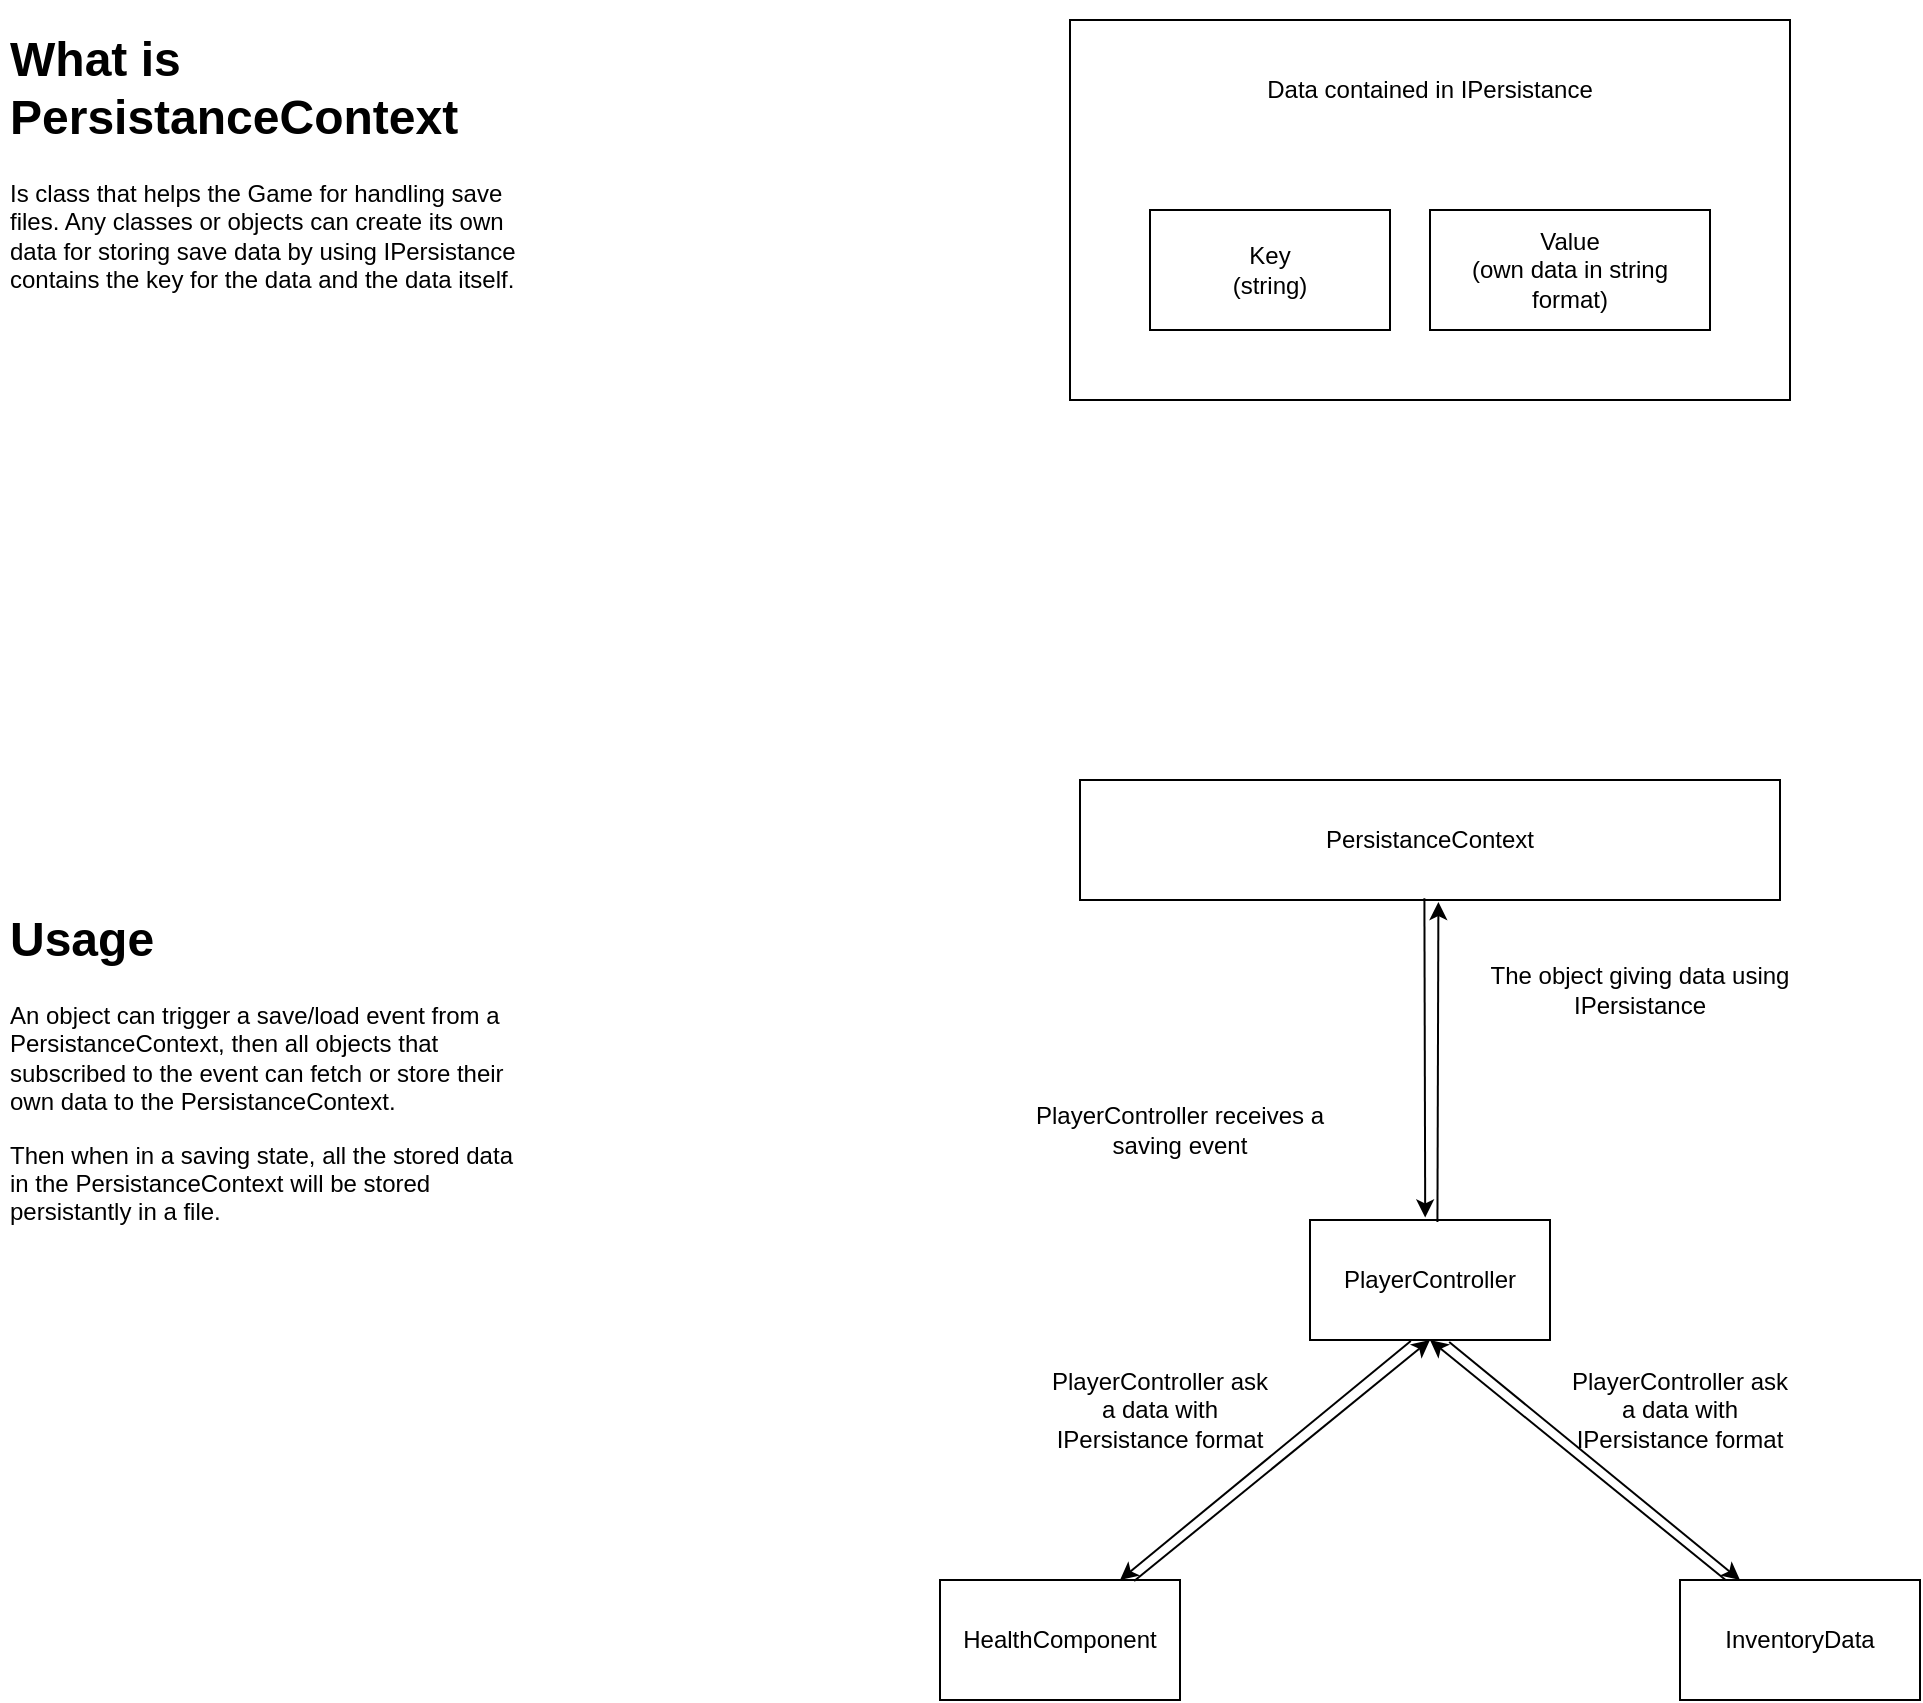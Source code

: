 <mxfile>
    <diagram id="NL4XnY8xgStqVYodnRyv" name="Page-1">
        <mxGraphModel dx="1139" dy="747" grid="1" gridSize="10" guides="1" tooltips="1" connect="1" arrows="1" fold="1" page="1" pageScale="1" pageWidth="850" pageHeight="1100" math="0" shadow="0">
            <root>
                <mxCell id="0"/>
                <mxCell id="1" parent="0"/>
                <mxCell id="2" value="&lt;h1&gt;What is PersistanceContext&lt;/h1&gt;&lt;p&gt;Is class that helps the Game for handling save files. Any classes or objects can create its own data for storing save data by using IPersistance contains the key for the data and the data itself.&lt;/p&gt;" style="text;html=1;strokeColor=none;fillColor=none;spacing=5;spacingTop=-20;whiteSpace=wrap;overflow=hidden;rounded=0;" parent="1" vertex="1">
                    <mxGeometry x="200" y="120" width="280" height="150" as="geometry"/>
                </mxCell>
                <mxCell id="3" value="" style="rounded=0;whiteSpace=wrap;html=1;" parent="1" vertex="1">
                    <mxGeometry x="735" y="120" width="360" height="190" as="geometry"/>
                </mxCell>
                <mxCell id="4" value="Data contained in IPersistance" style="text;html=1;strokeColor=none;fillColor=none;align=center;verticalAlign=middle;whiteSpace=wrap;rounded=0;" parent="1" vertex="1">
                    <mxGeometry x="805" y="140" width="220" height="30" as="geometry"/>
                </mxCell>
                <mxCell id="6" value="Key&lt;br&gt;(string)" style="rounded=0;whiteSpace=wrap;html=1;" parent="1" vertex="1">
                    <mxGeometry x="775" y="215" width="120" height="60" as="geometry"/>
                </mxCell>
                <mxCell id="7" value="Value&lt;br&gt;(own data in string format)" style="rounded=0;whiteSpace=wrap;html=1;" parent="1" vertex="1">
                    <mxGeometry x="915" y="215" width="140" height="60" as="geometry"/>
                </mxCell>
                <mxCell id="9" value="&lt;h1&gt;Usage&lt;/h1&gt;&lt;p&gt;An object can trigger a save/load event from a PersistanceContext, then all objects that subscribed to the event can fetch or store their own data to the PersistanceContext.&lt;/p&gt;&lt;p&gt;Then when in a saving state, all the stored data in the PersistanceContext will be stored persistantly in a file.&lt;/p&gt;" style="text;html=1;strokeColor=none;fillColor=none;spacing=5;spacingTop=-20;whiteSpace=wrap;overflow=hidden;rounded=0;" parent="1" vertex="1">
                    <mxGeometry x="200" y="560" width="260" height="170" as="geometry"/>
                </mxCell>
                <mxCell id="10" value="PersistanceContext" style="rounded=0;whiteSpace=wrap;html=1;" parent="1" vertex="1">
                    <mxGeometry x="740" y="500" width="350" height="60" as="geometry"/>
                </mxCell>
                <mxCell id="11" value="PlayerController" style="rounded=0;whiteSpace=wrap;html=1;" parent="1" vertex="1">
                    <mxGeometry x="855" y="720" width="120" height="60" as="geometry"/>
                </mxCell>
                <mxCell id="12" value="" style="endArrow=classic;html=1;exitX=0.492;exitY=0.985;exitDx=0;exitDy=0;exitPerimeter=0;entryX=0.48;entryY=-0.021;entryDx=0;entryDy=0;entryPerimeter=0;" parent="1" source="10" target="11" edge="1">
                    <mxGeometry width="50" height="50" relative="1" as="geometry">
                        <mxPoint x="1050" y="700" as="sourcePoint"/>
                        <mxPoint x="1100" y="660" as="targetPoint"/>
                    </mxGeometry>
                </mxCell>
                <mxCell id="13" value="" style="endArrow=classic;html=1;entryX=0.512;entryY=1.017;entryDx=0;entryDy=0;entryPerimeter=0;exitX=0.531;exitY=0.017;exitDx=0;exitDy=0;exitPerimeter=0;" parent="1" source="11" target="10" edge="1">
                    <mxGeometry width="50" height="50" relative="1" as="geometry">
                        <mxPoint x="1050" y="710" as="sourcePoint"/>
                        <mxPoint x="1100" y="660" as="targetPoint"/>
                    </mxGeometry>
                </mxCell>
                <mxCell id="14" value="The object giving data using IPersistance" style="text;html=1;strokeColor=none;fillColor=none;align=center;verticalAlign=middle;whiteSpace=wrap;rounded=0;" parent="1" vertex="1">
                    <mxGeometry x="930" y="590" width="180" height="30" as="geometry"/>
                </mxCell>
                <mxCell id="15" value="PlayerController receives a saving event" style="text;html=1;strokeColor=none;fillColor=none;align=center;verticalAlign=middle;whiteSpace=wrap;rounded=0;" parent="1" vertex="1">
                    <mxGeometry x="700" y="660" width="180" height="30" as="geometry"/>
                </mxCell>
                <mxCell id="17" value="HealthComponent" style="rounded=0;whiteSpace=wrap;html=1;" parent="1" vertex="1">
                    <mxGeometry x="670" y="900" width="120" height="60" as="geometry"/>
                </mxCell>
                <mxCell id="18" value="InventoryData" style="rounded=0;whiteSpace=wrap;html=1;" parent="1" vertex="1">
                    <mxGeometry x="1040" y="900" width="120" height="60" as="geometry"/>
                </mxCell>
                <mxCell id="19" value="" style="endArrow=classic;html=1;entryX=0.5;entryY=1;entryDx=0;entryDy=0;exitX=0.19;exitY=0;exitDx=0;exitDy=0;exitPerimeter=0;" parent="1" source="18" target="11" edge="1">
                    <mxGeometry width="50" height="50" relative="1" as="geometry">
                        <mxPoint x="940" y="830" as="sourcePoint"/>
                        <mxPoint x="990" y="780" as="targetPoint"/>
                    </mxGeometry>
                </mxCell>
                <mxCell id="20" value="" style="endArrow=classic;html=1;entryX=0.5;entryY=1;entryDx=0;entryDy=0;exitX=0.809;exitY=0.009;exitDx=0;exitDy=0;exitPerimeter=0;" parent="1" source="17" target="11" edge="1">
                    <mxGeometry width="50" height="50" relative="1" as="geometry">
                        <mxPoint x="1079.167" y="910" as="sourcePoint"/>
                        <mxPoint x="955.833" y="790" as="targetPoint"/>
                    </mxGeometry>
                </mxCell>
                <mxCell id="22" value="" style="endArrow=classic;html=1;exitX=0.42;exitY=1.009;exitDx=0;exitDy=0;exitPerimeter=0;entryX=0.75;entryY=0;entryDx=0;entryDy=0;" parent="1" source="11" target="17" edge="1">
                    <mxGeometry width="50" height="50" relative="1" as="geometry">
                        <mxPoint x="940" y="790" as="sourcePoint"/>
                        <mxPoint x="990" y="740" as="targetPoint"/>
                    </mxGeometry>
                </mxCell>
                <mxCell id="23" value="PlayerController ask a data with IPersistance format" style="text;html=1;strokeColor=none;fillColor=none;align=center;verticalAlign=middle;whiteSpace=wrap;rounded=0;" parent="1" vertex="1">
                    <mxGeometry x="720" y="800" width="120" height="30" as="geometry"/>
                </mxCell>
                <mxCell id="24" value="PlayerController ask a data with IPersistance format" style="text;html=1;strokeColor=none;fillColor=none;align=center;verticalAlign=middle;whiteSpace=wrap;rounded=0;" parent="1" vertex="1">
                    <mxGeometry x="980" y="800" width="120" height="30" as="geometry"/>
                </mxCell>
                <mxCell id="25" value="" style="endArrow=classic;html=1;entryX=0.25;entryY=0;entryDx=0;entryDy=0;exitX=0.58;exitY=1.017;exitDx=0;exitDy=0;exitPerimeter=0;" parent="1" source="11" target="18" edge="1">
                    <mxGeometry width="50" height="50" relative="1" as="geometry">
                        <mxPoint x="940" y="790" as="sourcePoint"/>
                        <mxPoint x="770" y="910" as="targetPoint"/>
                    </mxGeometry>
                </mxCell>
            </root>
        </mxGraphModel>
    </diagram>
</mxfile>